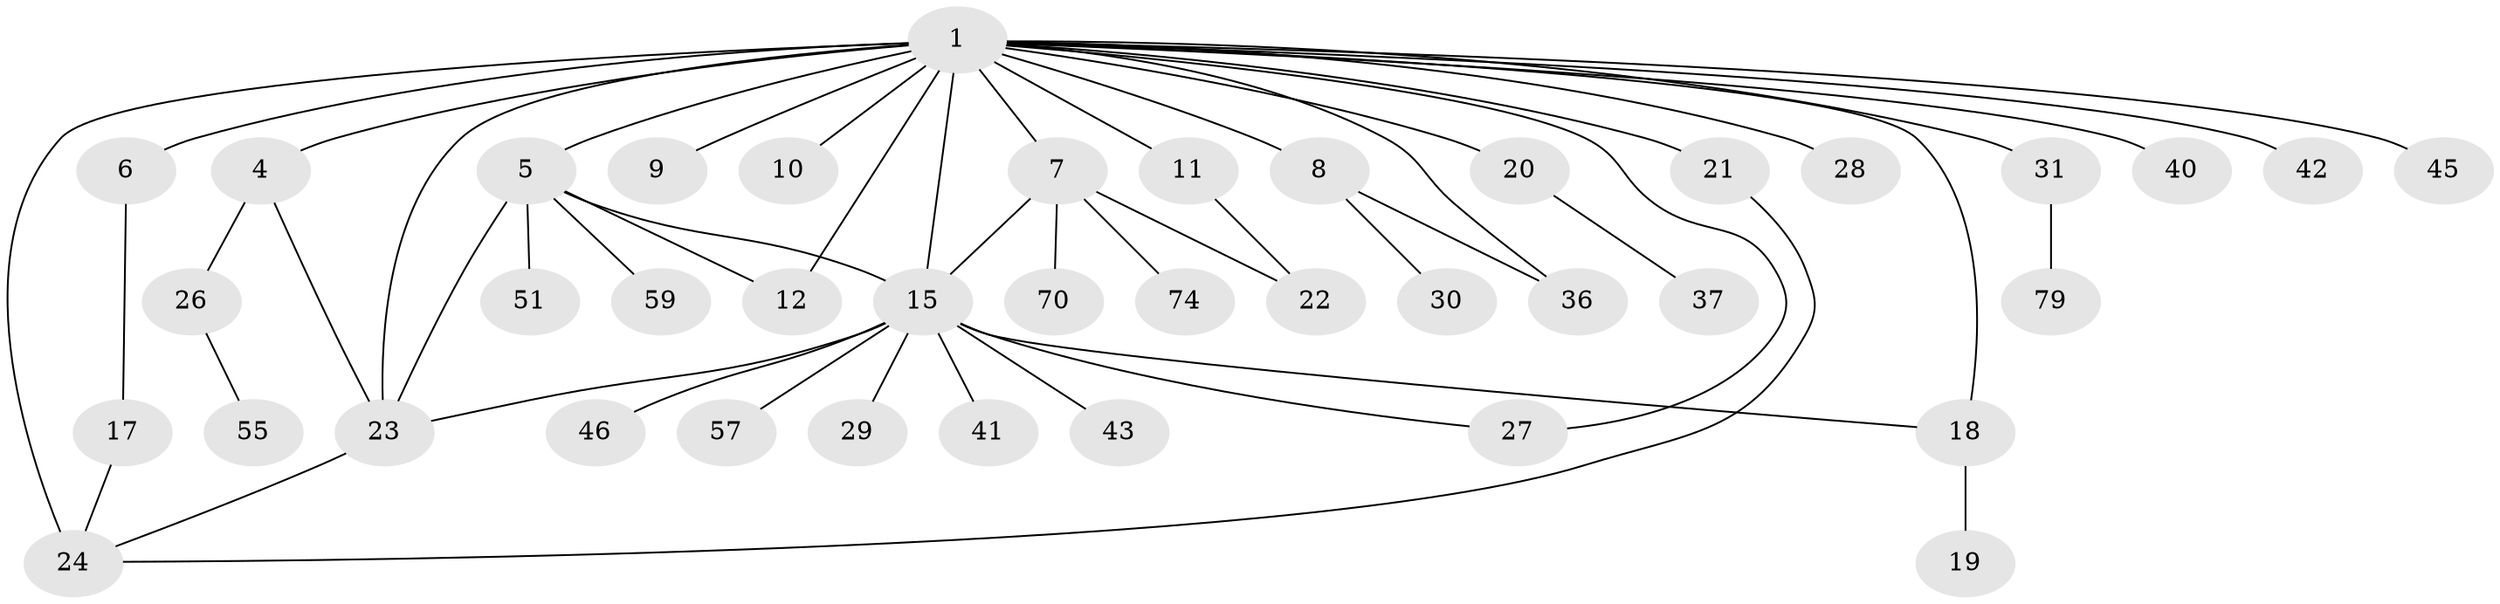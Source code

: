 // original degree distribution, {7: 0.037037037037037035, 11: 0.012345679012345678, 29: 0.012345679012345678, 3: 0.1111111111111111, 2: 0.3333333333333333, 6: 0.012345679012345678, 5: 0.024691358024691357, 1: 0.38271604938271603, 14: 0.024691358024691357, 13: 0.012345679012345678, 4: 0.037037037037037035}
// Generated by graph-tools (version 1.1) at 2025/14/03/09/25 04:14:32]
// undirected, 40 vertices, 52 edges
graph export_dot {
graph [start="1"]
  node [color=gray90,style=filled];
  1 [super="+66+35+50+2"];
  4;
  5;
  6;
  7 [super="+25+47"];
  8;
  9;
  10;
  11 [super="+14"];
  12;
  15 [super="+38+77+49+16"];
  17;
  18;
  19;
  20;
  21;
  22;
  23 [super="+32+48"];
  24 [super="+58"];
  26;
  27;
  28;
  29;
  30;
  31;
  36;
  37;
  40;
  41;
  42 [super="+44"];
  43;
  45;
  46;
  51;
  55;
  57;
  59;
  70;
  74;
  79;
  1 -- 4;
  1 -- 5 [weight=2];
  1 -- 15 [weight=8];
  1 -- 8 [weight=3];
  1 -- 6;
  1 -- 7 [weight=2];
  1 -- 9;
  1 -- 10 [weight=2];
  1 -- 11;
  1 -- 12;
  1 -- 18;
  1 -- 20;
  1 -- 21 [weight=2];
  1 -- 24 [weight=3];
  1 -- 27;
  1 -- 28 [weight=2];
  1 -- 31;
  1 -- 36;
  1 -- 40;
  1 -- 42;
  1 -- 45;
  1 -- 23;
  4 -- 26;
  4 -- 23;
  5 -- 12;
  5 -- 51;
  5 -- 59;
  5 -- 23;
  5 -- 15;
  6 -- 17;
  7 -- 22 [weight=2];
  7 -- 74;
  7 -- 70;
  7 -- 15;
  8 -- 30;
  8 -- 36;
  11 -- 22;
  15 -- 18 [weight=2];
  15 -- 43 [weight=2];
  15 -- 46;
  15 -- 57;
  15 -- 41;
  15 -- 23;
  15 -- 27;
  15 -- 29;
  17 -- 24;
  18 -- 19;
  20 -- 37;
  21 -- 24;
  23 -- 24;
  26 -- 55;
  31 -- 79;
}
